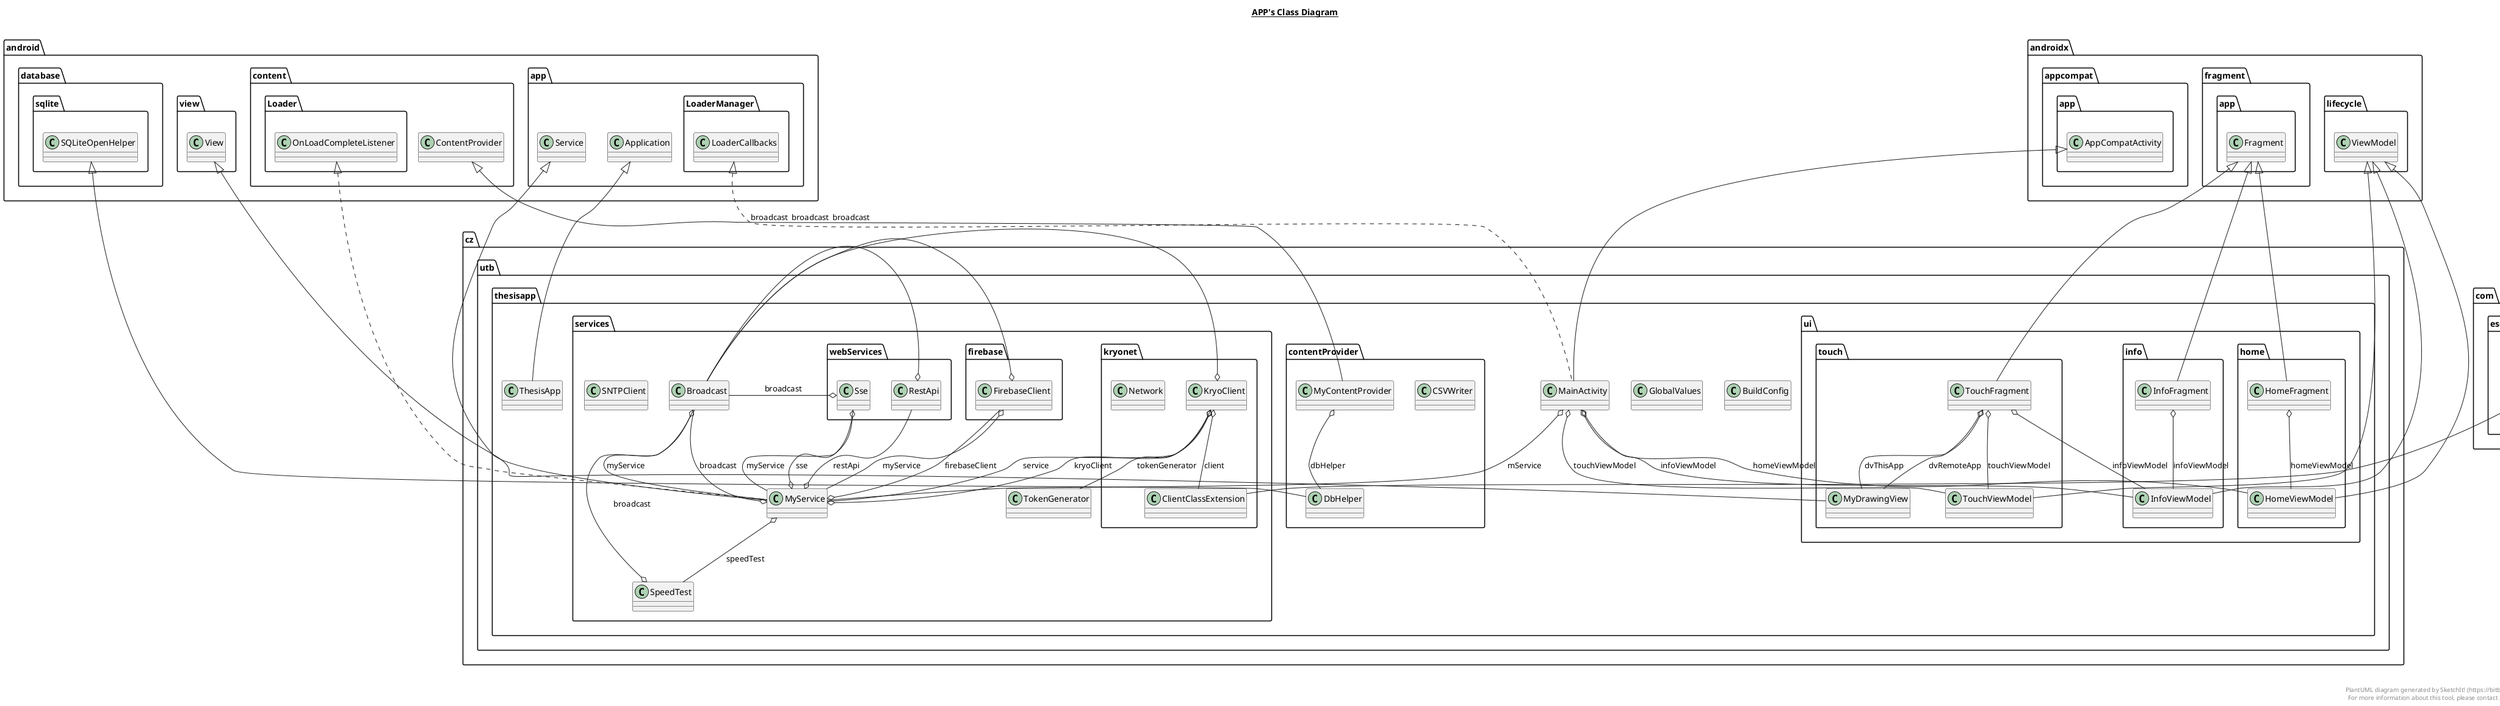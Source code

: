 @startuml

title __APP's Class Diagram__\n

  namespace cz.utb.thesisapp {
    class cz.utb.thesisapp.BuildConfig {
    }
  }
  

  namespace cz.utb.thesisapp {
    class cz.utb.thesisapp.GlobalValues {
    }
  }
  

  namespace cz.utb.thesisapp {
    class cz.utb.thesisapp.MainActivity {
    }
  }
  

  namespace cz.utb.thesisapp {
    class cz.utb.thesisapp.ThesisApp {
    }
  }
  

  namespace cz.utb.thesisapp {
    namespace contentProvider {
      class cz.utb.thesisapp.contentProvider.CSVWriter {
      }
    }
  }
  

  namespace cz.utb.thesisapp {
    namespace contentProvider {
      class cz.utb.thesisapp.contentProvider.DbHelper {
      }
    }
  }
  

  namespace cz.utb.thesisapp {
    namespace contentProvider {
      class cz.utb.thesisapp.contentProvider.MyContentProvider {
      }
    }
  }
  

  namespace cz.utb.thesisapp {
    namespace services {
      class cz.utb.thesisapp.services.Broadcast {
      }
    }
  }
  

  namespace cz.utb.thesisapp {
    namespace services {
      class cz.utb.thesisapp.services.MyService {
      }
    }
  }
  

  namespace cz.utb.thesisapp {
    namespace services {
      class cz.utb.thesisapp.services.SNTPClient {
      }
    }
  }
  

  namespace cz.utb.thesisapp {
    namespace services {
      class cz.utb.thesisapp.services.SpeedTest {
      }
    }
  }
  

  namespace cz.utb.thesisapp {
    namespace services {
      class cz.utb.thesisapp.services.TokenGenerator {
      }
    }
  }
  

  namespace cz.utb.thesisapp {
    namespace services {
      namespace firebase {
        class cz.utb.thesisapp.services.firebase.FirebaseClient {
        }
      }
    }
  }
  

  namespace cz.utb.thesisapp {
    namespace services {
      namespace kryonet {
        class cz.utb.thesisapp.services.kryonet.ClientClassExtension {
        }
      }
    }
  }
  

  namespace cz.utb.thesisapp {
    namespace services {
      namespace kryonet {
        class cz.utb.thesisapp.services.kryonet.KryoClient {
        }
      }
    }
  }
  

  namespace cz.utb.thesisapp {
    namespace services {
      namespace kryonet {
        class cz.utb.thesisapp.services.kryonet.Network {
        }
      }
    }
  }
  

  namespace cz.utb.thesisapp {
    namespace services {
      namespace webServices {
        class cz.utb.thesisapp.services.webServices.RestApi {
        }
      }
    }
  }
  

  namespace cz.utb.thesisapp {
    namespace services {
      namespace webServices {
        class cz.utb.thesisapp.services.webServices.Sse {
        }
      }
    }
  }
  

  namespace cz.utb.thesisapp {
    namespace ui.home {
      class cz.utb.thesisapp.ui.home.HomeFragment {
      }
    }
  }
  

  namespace cz.utb.thesisapp {
    namespace ui.home {
      class cz.utb.thesisapp.ui.home.HomeViewModel {
      }
    }
  }
  

  namespace cz.utb.thesisapp {
    namespace ui.info {
      class cz.utb.thesisapp.ui.info.InfoFragment {
      }
    }
  }
  

  namespace cz.utb.thesisapp {
    namespace ui.info {
      class cz.utb.thesisapp.ui.info.InfoViewModel {
      }
    }
  }
  

  namespace cz.utb.thesisapp {
    namespace ui.touch {
      class cz.utb.thesisapp.ui.touch.MyDrawingView {
      }
    }
  }
  

  namespace cz.utb.thesisapp {
    namespace ui.touch {
      class cz.utb.thesisapp.ui.touch.TouchFragment {
      }
    }
  }
  

  namespace cz.utb.thesisapp {
    namespace ui.touch {
      class cz.utb.thesisapp.ui.touch.TouchViewModel {
      }
    }
  }
  

  cz.utb.thesisapp.MainActivity .up.|> android.app.LoaderManager.LoaderCallbacks
  cz.utb.thesisapp.MainActivity -up-|> androidx.appcompat.app.AppCompatActivity
  cz.utb.thesisapp.MainActivity o-- cz.utb.thesisapp.services.MyService : mService
  cz.utb.thesisapp.MainActivity o-- cz.utb.thesisapp.ui.home.HomeViewModel : homeViewModel
  cz.utb.thesisapp.MainActivity o-- cz.utb.thesisapp.ui.info.InfoViewModel : infoViewModel
  cz.utb.thesisapp.MainActivity o-- cz.utb.thesisapp.ui.touch.TouchViewModel : touchViewModel
  cz.utb.thesisapp.ThesisApp -up-|> android.app.Application
  cz.utb.thesisapp.contentProvider.DbHelper -up-|> android.database.sqlite.SQLiteOpenHelper
  cz.utb.thesisapp.contentProvider.MyContentProvider -up-|> android.content.ContentProvider
  cz.utb.thesisapp.contentProvider.MyContentProvider o-- cz.utb.thesisapp.contentProvider.DbHelper : dbHelper
  cz.utb.thesisapp.services.Broadcast o-- cz.utb.thesisapp.services.MyService : myService
  cz.utb.thesisapp.services.MyService .up.|> android.content.Loader.OnLoadCompleteListener
  cz.utb.thesisapp.services.MyService -up-|> android.app.Service
  cz.utb.thesisapp.services.MyService o-- cz.utb.thesisapp.services.Broadcast : broadcast
  cz.utb.thesisapp.services.MyService o-- cz.utb.thesisapp.services.firebase.FirebaseClient : firebaseClient
  cz.utb.thesisapp.services.MyService o-- cz.utb.thesisapp.services.kryonet.KryoClient : kryoClient
  cz.utb.thesisapp.services.MyService o-- cz.utb.thesisapp.services.webServices.RestApi : restApi
  cz.utb.thesisapp.services.MyService o-- cz.utb.thesisapp.services.SpeedTest : speedTest
  cz.utb.thesisapp.services.MyService o-- cz.utb.thesisapp.services.webServices.Sse : sse
  cz.utb.thesisapp.services.SNTPClient o-- cz.utb.thesisapp.services.SNTPClient.Listener : listener
  cz.utb.thesisapp.services.SpeedTest o-- cz.utb.thesisapp.services.Broadcast : broadcast
  cz.utb.thesisapp.services.firebase.FirebaseClient o-- cz.utb.thesisapp.services.Broadcast : broadcast
  cz.utb.thesisapp.services.firebase.FirebaseClient o-- cz.utb.thesisapp.services.MyService : myService
  cz.utb.thesisapp.services.kryonet.ClientClassExtension -up-|> com.esotericsoftware.kryonet.Client
  cz.utb.thesisapp.services.kryonet.KryoClient o-- cz.utb.thesisapp.services.kryonet.ClientClassExtension : client
  cz.utb.thesisapp.services.kryonet.KryoClient o-- cz.utb.thesisapp.services.Broadcast : broadcast
  cz.utb.thesisapp.services.kryonet.KryoClient o-- cz.utb.thesisapp.services.MyService : service
  cz.utb.thesisapp.services.kryonet.KryoClient o-- cz.utb.thesisapp.services.TokenGenerator : tokenGenerator
  cz.utb.thesisapp.services.webServices.RestApi o-- cz.utb.thesisapp.services.Broadcast : broadcast
  cz.utb.thesisapp.services.webServices.Sse o-- cz.utb.thesisapp.services.Broadcast : broadcast
  cz.utb.thesisapp.services.webServices.Sse o-- cz.utb.thesisapp.services.MyService : myService
  cz.utb.thesisapp.ui.home.HomeFragment -up-|> androidx.fragment.app.Fragment
  cz.utb.thesisapp.ui.home.HomeFragment o-- cz.utb.thesisapp.ui.home.HomeViewModel : homeViewModel
  cz.utb.thesisapp.ui.home.HomeViewModel -up-|> androidx.lifecycle.ViewModel
  cz.utb.thesisapp.ui.info.InfoFragment -up-|> androidx.fragment.app.Fragment
  cz.utb.thesisapp.ui.info.InfoFragment o-- cz.utb.thesisapp.ui.info.InfoViewModel : infoViewModel
  cz.utb.thesisapp.ui.info.InfoViewModel -up-|> androidx.lifecycle.ViewModel
  cz.utb.thesisapp.ui.touch.MyDrawingView -up-|> android.view.View
  cz.utb.thesisapp.ui.touch.TouchFragment -up-|> androidx.fragment.app.Fragment
  cz.utb.thesisapp.ui.touch.TouchFragment o-- cz.utb.thesisapp.ui.touch.MyDrawingView : dvRemoteApp
  cz.utb.thesisapp.ui.touch.TouchFragment o-- cz.utb.thesisapp.ui.touch.MyDrawingView : dvThisApp
  cz.utb.thesisapp.ui.touch.TouchFragment o-- cz.utb.thesisapp.ui.info.InfoViewModel : infoViewModel
  cz.utb.thesisapp.ui.touch.TouchFragment o-- cz.utb.thesisapp.ui.touch.TouchViewModel : touchViewModel
  cz.utb.thesisapp.ui.touch.TouchViewModel -up-|> androidx.lifecycle.ViewModel


right footer


PlantUML diagram generated by SketchIt! (https://bitbucket.org/pmesmeur/sketch.it)
For more information about this tool, please contact philippe.mesmeur@gmail.com
endfooter

@enduml
